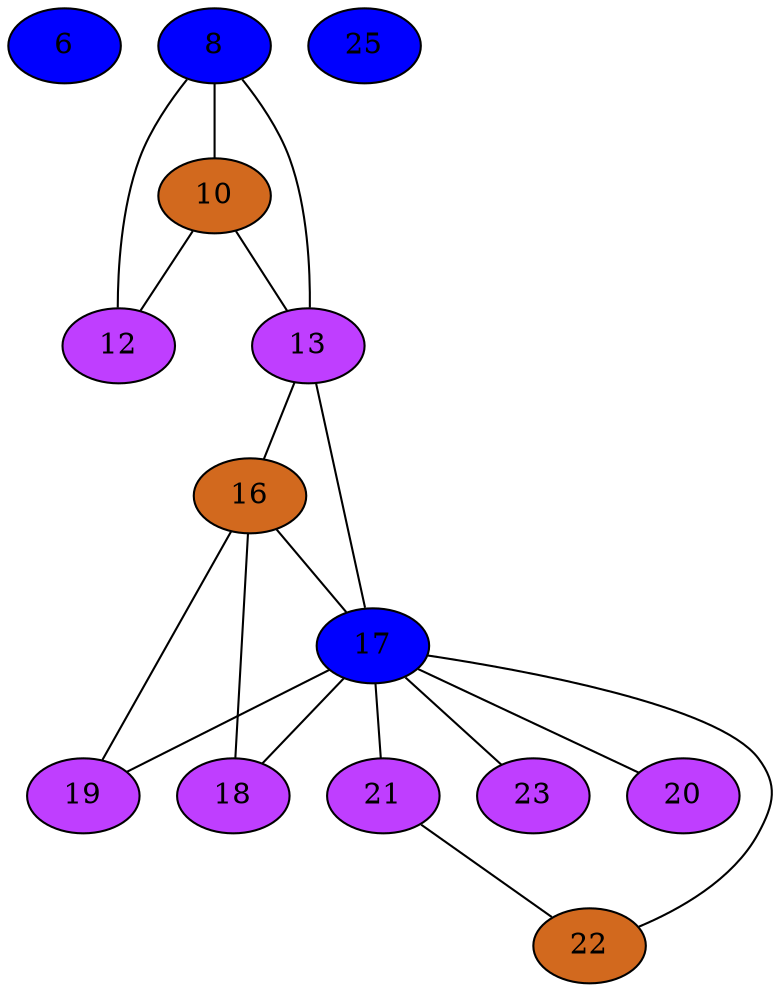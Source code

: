 strict graph {
6[label="6" style=filled fillcolor="blue1"];
8[label="8" style=filled fillcolor="blue1"];
8 -- 10
8 -- 12
8 -- 13
10[label="10" style=filled fillcolor="chocolate"];
10 -- 8
10 -- 12
10 -- 13
12[label="12" style=filled fillcolor="darkorchid1"];
12 -- 8
12 -- 10
13[label="13" style=filled fillcolor="darkorchid1"];
13 -- 16
13 -- 17
13 -- 8
13 -- 10
16[label="16" style=filled fillcolor="chocolate"];
16 -- 17
16 -- 18
16 -- 19
16 -- 13
17[label="17" style=filled fillcolor="blue1"];
17 -- 16
17 -- 18
17 -- 19
17 -- 20
17 -- 21
17 -- 22
17 -- 23
17 -- 13
18[label="18" style=filled fillcolor="darkorchid1"];
18 -- 16
18 -- 17
19[label="19" style=filled fillcolor="darkorchid1"];
19 -- 16
19 -- 17
20[label="20" style=filled fillcolor="darkorchid1"];
20 -- 17
21[label="21" style=filled fillcolor="darkorchid1"];
21 -- 17
21 -- 22
22[label="22" style=filled fillcolor="chocolate"];
22 -- 17
22 -- 21
23[label="23" style=filled fillcolor="darkorchid1"];
23 -- 17
25[label="25" style=filled fillcolor="blue1"];
}